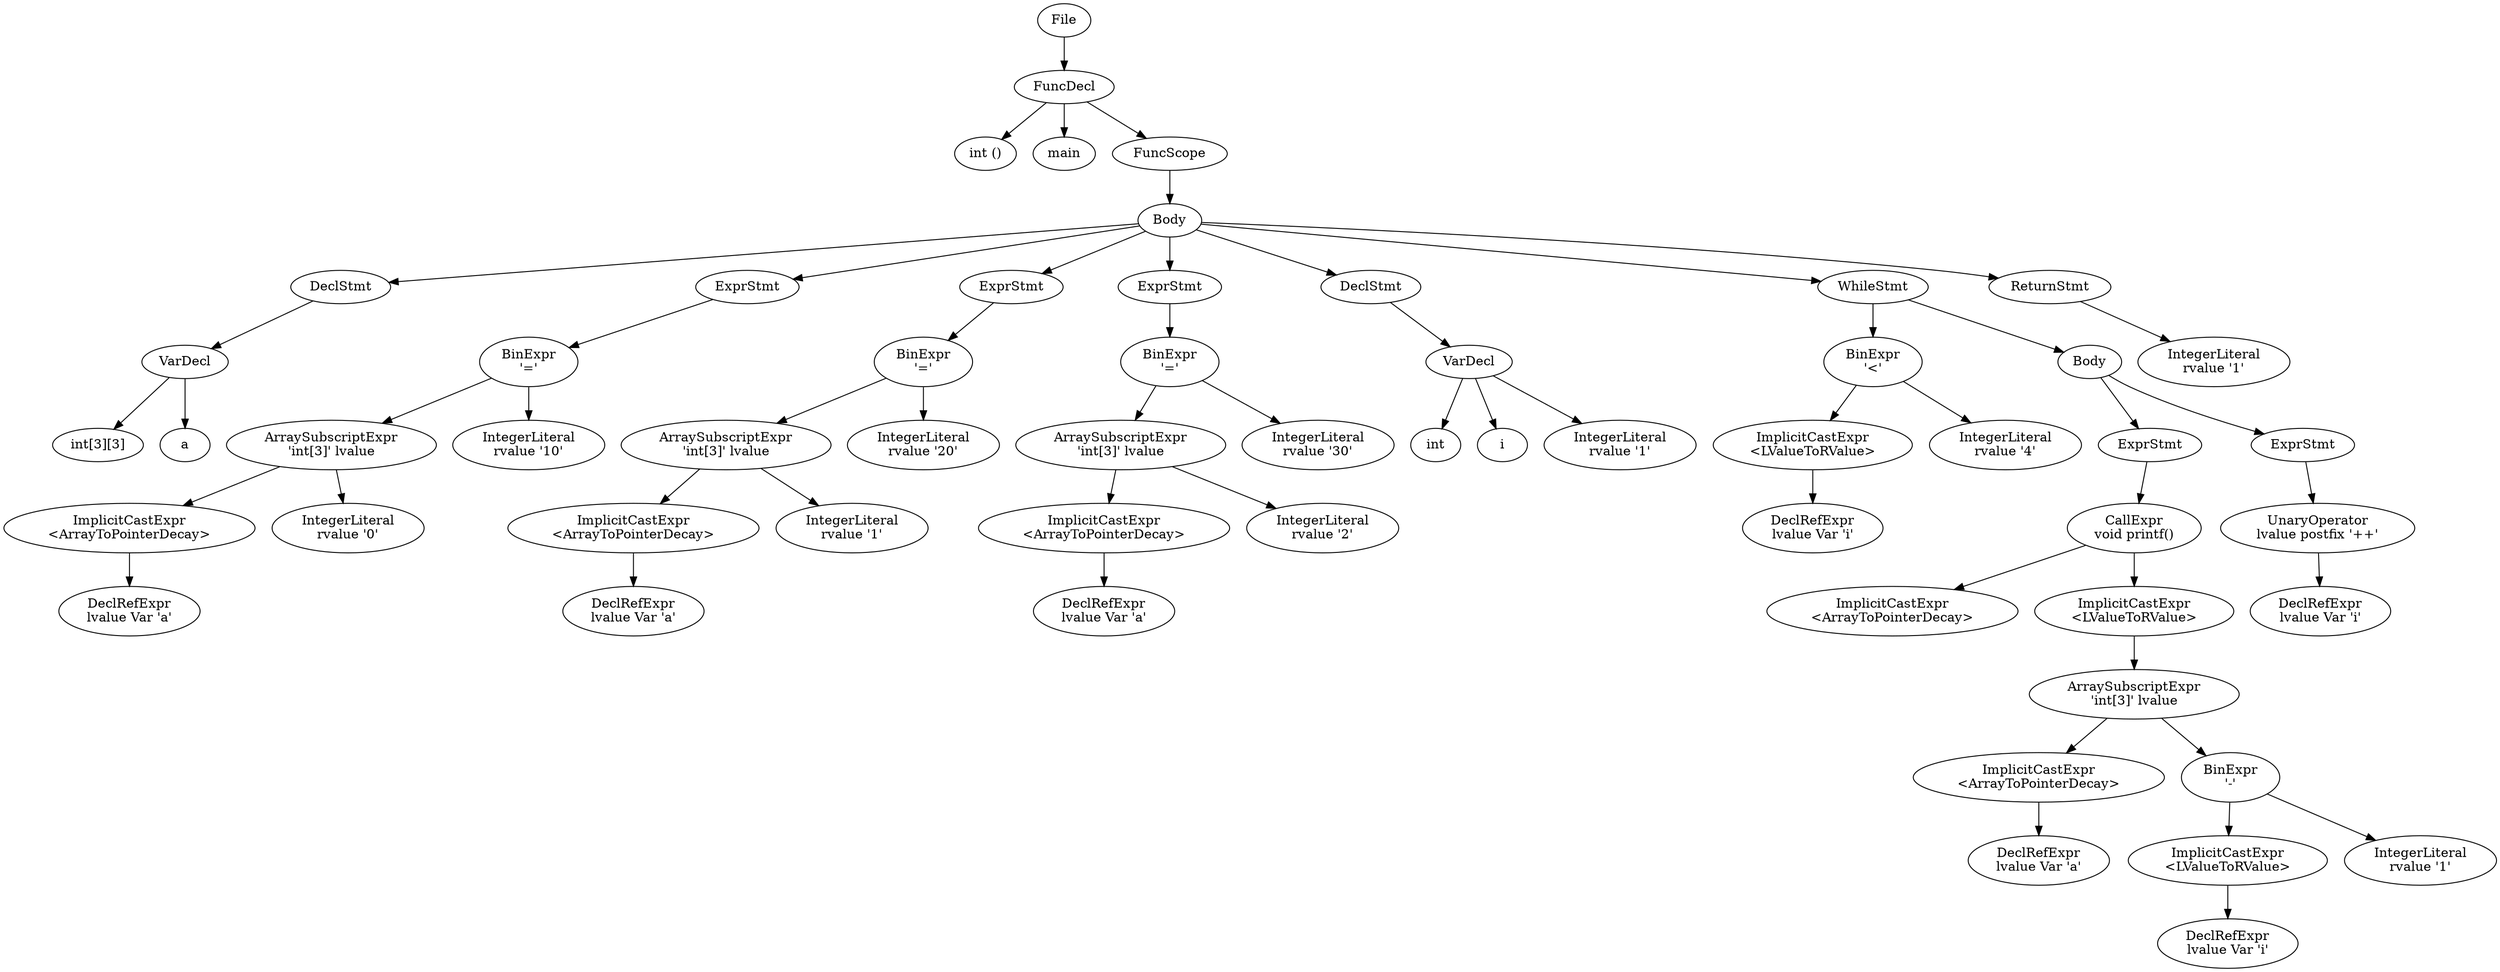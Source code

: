 digraph {n0 [label="File"];
n1 [label="FuncDecl"];
n2 [label="int ()"];
n3 [label="main"];
n4 [label="FuncScope"];
n6 [label="Body"];
n8 [label="DeclStmt"];
n9 [label="VarDecl"];
n10 [label="int[3][3]"];
n11 [label="a"];
n13 [label="ExprStmt"];
n14 [label="BinExpr
'='"];
n15 [label="ArraySubscriptExpr
'int[3]' lvalue"];
n16 [label="ImplicitCastExpr
<ArrayToPointerDecay>"];
n17 [label="DeclRefExpr
lvalue Var 'a'"];
n18 [label="IntegerLiteral
rvalue '0'"];
n19 [label="IntegerLiteral
rvalue '10'"];
n20 [label="ExprStmt"];
n21 [label="BinExpr
'='"];
n22 [label="ArraySubscriptExpr
'int[3]' lvalue"];
n23 [label="ImplicitCastExpr
<ArrayToPointerDecay>"];
n24 [label="DeclRefExpr
lvalue Var 'a'"];
n25 [label="IntegerLiteral
rvalue '1'"];
n26 [label="IntegerLiteral
rvalue '20'"];
n27 [label="ExprStmt"];
n28 [label="BinExpr
'='"];
n29 [label="ArraySubscriptExpr
'int[3]' lvalue"];
n30 [label="ImplicitCastExpr
<ArrayToPointerDecay>"];
n31 [label="DeclRefExpr
lvalue Var 'a'"];
n32 [label="IntegerLiteral
rvalue '2'"];
n33 [label="IntegerLiteral
rvalue '30'"];
n34 [label="DeclStmt"];
n35 [label="VarDecl"];
n36 [label="int"];
n37 [label="i"];
n38 [label="IntegerLiteral
rvalue '1'"];
n39 [label="WhileStmt"];
n41 [label="BinExpr
'<'"];
n42 [label="ImplicitCastExpr
<LValueToRValue>"];
n43 [label="DeclRefExpr
lvalue Var 'i'"];
n44 [label="IntegerLiteral
rvalue '4'"];
n45 [label="Body"];
n47 [label="ExprStmt"];
n48 [label="CallExpr
void printf()"];
n50 [label="ImplicitCastExpr
<ArrayToPointerDecay>"];
n52 [label="ImplicitCastExpr
<LValueToRValue>"];
n53 [label="ArraySubscriptExpr
'int[3]' lvalue"];
n54 [label="ImplicitCastExpr
<ArrayToPointerDecay>"];
n55 [label="DeclRefExpr
lvalue Var 'a'"];
n56 [label="BinExpr
'-'"];
n57 [label="ImplicitCastExpr
<LValueToRValue>"];
n58 [label="DeclRefExpr
lvalue Var 'i'"];
n59 [label="IntegerLiteral
rvalue '1'"];
n60 [label="ExprStmt"];
n61 [label="UnaryOperator
lvalue postfix '++'"];
n62 [label="DeclRefExpr
lvalue Var 'i'"];
n63 [label="ReturnStmt"];
n64 [label="IntegerLiteral
rvalue '1'"];
n0 -> n1
n1 -> n2
n1 -> n3
n1 -> n4
n4 -> n6
n6 -> n8
n8 -> n9
n9 -> n10
n9 -> n11
n6 -> n13
n13 -> n14
n14 -> n15
n15 -> n16
n16 -> n17
n15 -> n18
n14 -> n19
n6 -> n20
n20 -> n21
n21 -> n22
n22 -> n23
n23 -> n24
n22 -> n25
n21 -> n26
n6 -> n27
n27 -> n28
n28 -> n29
n29 -> n30
n30 -> n31
n29 -> n32
n28 -> n33
n6 -> n34
n34 -> n35
n35 -> n36
n35 -> n37
n35 -> n38
n6 -> n39
n39 -> n41
n41 -> n42
n42 -> n43
n41 -> n44
n39 -> n45
n45 -> n47
n47 -> n48
n48 -> n50
n48 -> n52
n52 -> n53
n53 -> n54
n54 -> n55
n53 -> n56
n56 -> n57
n57 -> n58
n56 -> n59
n45 -> n60
n60 -> n61
n61 -> n62
n6 -> n63
n63 -> n64
}